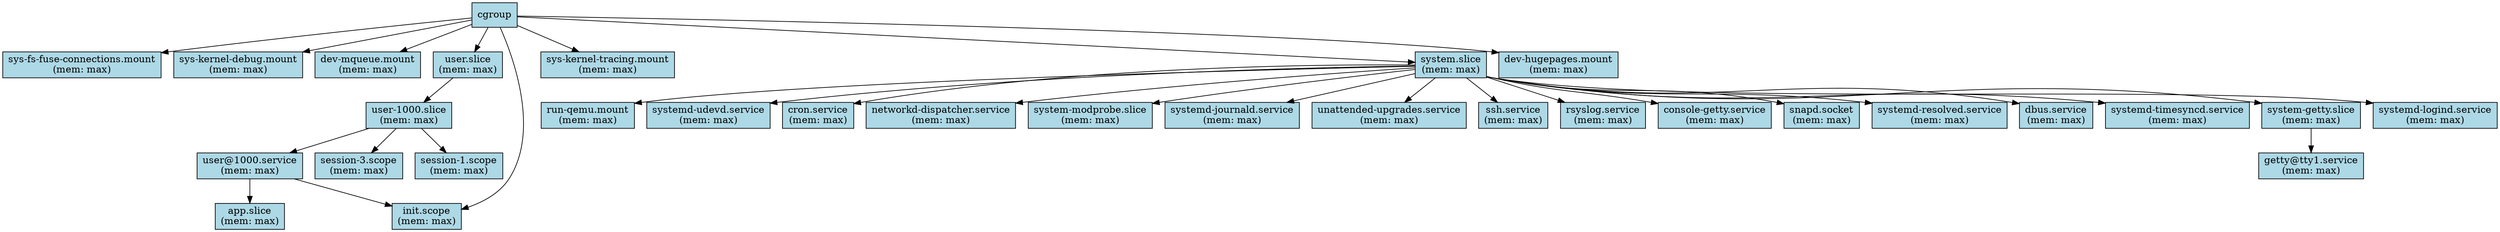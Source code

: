 digraph cgroup_tree {
    rankdir=TB;
    node [shape=box, style=filled, fillcolor=lightblue];
    "cgroup" [label="cgroup"];
    "sys-fs-fuse-connections.mount" [label="sys-fs-fuse-connections.mount\n(mem: max)"];
    "cgroup" -> "sys-fs-fuse-connections.mount";
    "sys-kernel-debug.mount" [label="sys-kernel-debug.mount\n(mem: max)"];
    "cgroup" -> "sys-kernel-debug.mount";
    "dev-mqueue.mount" [label="dev-mqueue.mount\n(mem: max)"];
    "cgroup" -> "dev-mqueue.mount";
    "user.slice" [label="user.slice\n(mem: max)"];
    "cgroup" -> "user.slice";
    "user-1000.slice" [label="user-1000.slice\n(mem: max)"];
    "user.slice" -> "user-1000.slice";
    "user@1000.service" [label="user@1000.service\n(mem: max)"];
    "user-1000.slice" -> "user@1000.service";
    "app.slice" [label="app.slice\n(mem: max)"];
    "user@1000.service" -> "app.slice";
    "init.scope" [label="init.scope\n(mem: max)"];
    "user@1000.service" -> "init.scope";
    "session-3.scope" [label="session-3.scope\n(mem: max)"];
    "user-1000.slice" -> "session-3.scope";
    "session-1.scope" [label="session-1.scope\n(mem: max)"];
    "user-1000.slice" -> "session-1.scope";
    "sys-kernel-tracing.mount" [label="sys-kernel-tracing.mount\n(mem: max)"];
    "cgroup" -> "sys-kernel-tracing.mount";
    "init.scope" [label="init.scope\n(mem: max)"];
    "cgroup" -> "init.scope";
    "system.slice" [label="system.slice\n(mem: max)"];
    "cgroup" -> "system.slice";
    "run-qemu.mount" [label="run-qemu.mount\n(mem: max)"];
    "system.slice" -> "run-qemu.mount";
    "systemd-udevd.service" [label="systemd-udevd.service\n(mem: max)"];
    "system.slice" -> "systemd-udevd.service";
    "cron.service" [label="cron.service\n(mem: max)"];
    "system.slice" -> "cron.service";
    "networkd-dispatcher.service" [label="networkd-dispatcher.service\n(mem: max)"];
    "system.slice" -> "networkd-dispatcher.service";
    "system-modprobe.slice" [label="system-modprobe.slice\n(mem: max)"];
    "system.slice" -> "system-modprobe.slice";
    "systemd-journald.service" [label="systemd-journald.service\n(mem: max)"];
    "system.slice" -> "systemd-journald.service";
    "unattended-upgrades.service" [label="unattended-upgrades.service\n(mem: max)"];
    "system.slice" -> "unattended-upgrades.service";
    "ssh.service" [label="ssh.service\n(mem: max)"];
    "system.slice" -> "ssh.service";
    "rsyslog.service" [label="rsyslog.service\n(mem: max)"];
    "system.slice" -> "rsyslog.service";
    "console-getty.service" [label="console-getty.service\n(mem: max)"];
    "system.slice" -> "console-getty.service";
    "snapd.socket" [label="snapd.socket\n(mem: max)"];
    "system.slice" -> "snapd.socket";
    "systemd-resolved.service" [label="systemd-resolved.service\n(mem: max)"];
    "system.slice" -> "systemd-resolved.service";
    "dbus.service" [label="dbus.service\n(mem: max)"];
    "system.slice" -> "dbus.service";
    "systemd-timesyncd.service" [label="systemd-timesyncd.service\n(mem: max)"];
    "system.slice" -> "systemd-timesyncd.service";
    "system-getty.slice" [label="system-getty.slice\n(mem: max)"];
    "system.slice" -> "system-getty.slice";
    "getty@tty1.service" [label="getty@tty1.service\n(mem: max)"];
    "system-getty.slice" -> "getty@tty1.service";
    "systemd-logind.service" [label="systemd-logind.service\n(mem: max)"];
    "system.slice" -> "systemd-logind.service";
    "dev-hugepages.mount" [label="dev-hugepages.mount\n(mem: max)"];
    "cgroup" -> "dev-hugepages.mount";
}
